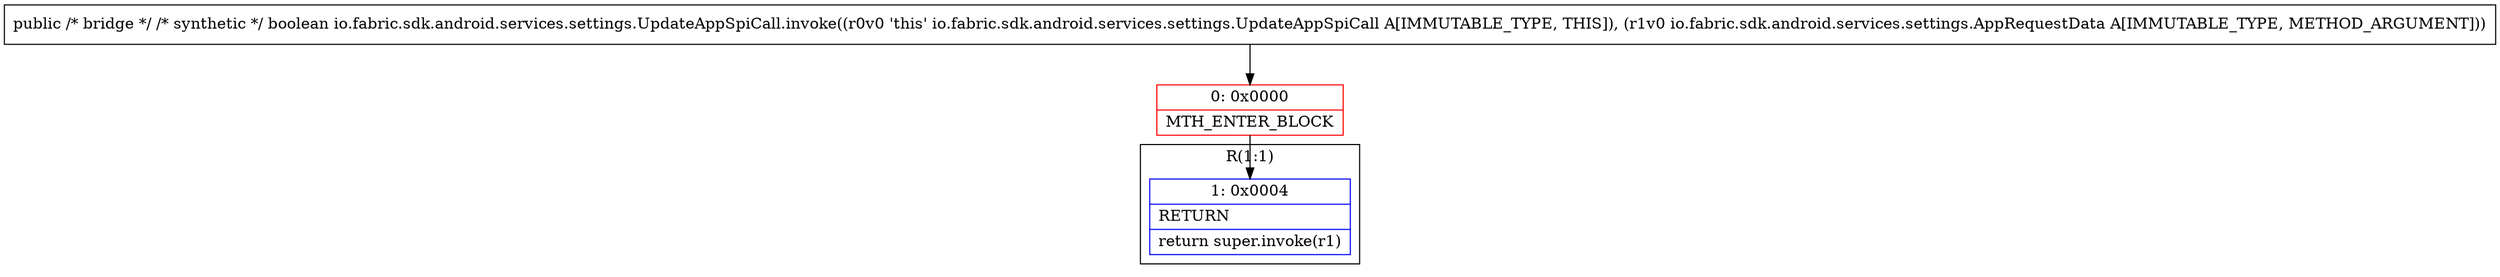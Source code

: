 digraph "CFG forio.fabric.sdk.android.services.settings.UpdateAppSpiCall.invoke(Lio\/fabric\/sdk\/android\/services\/settings\/AppRequestData;)Z" {
subgraph cluster_Region_1707551704 {
label = "R(1:1)";
node [shape=record,color=blue];
Node_1 [shape=record,label="{1\:\ 0x0004|RETURN\l|return super.invoke(r1)\l}"];
}
Node_0 [shape=record,color=red,label="{0\:\ 0x0000|MTH_ENTER_BLOCK\l}"];
MethodNode[shape=record,label="{public \/* bridge *\/ \/* synthetic *\/ boolean io.fabric.sdk.android.services.settings.UpdateAppSpiCall.invoke((r0v0 'this' io.fabric.sdk.android.services.settings.UpdateAppSpiCall A[IMMUTABLE_TYPE, THIS]), (r1v0 io.fabric.sdk.android.services.settings.AppRequestData A[IMMUTABLE_TYPE, METHOD_ARGUMENT])) }"];
MethodNode -> Node_0;
Node_0 -> Node_1;
}

